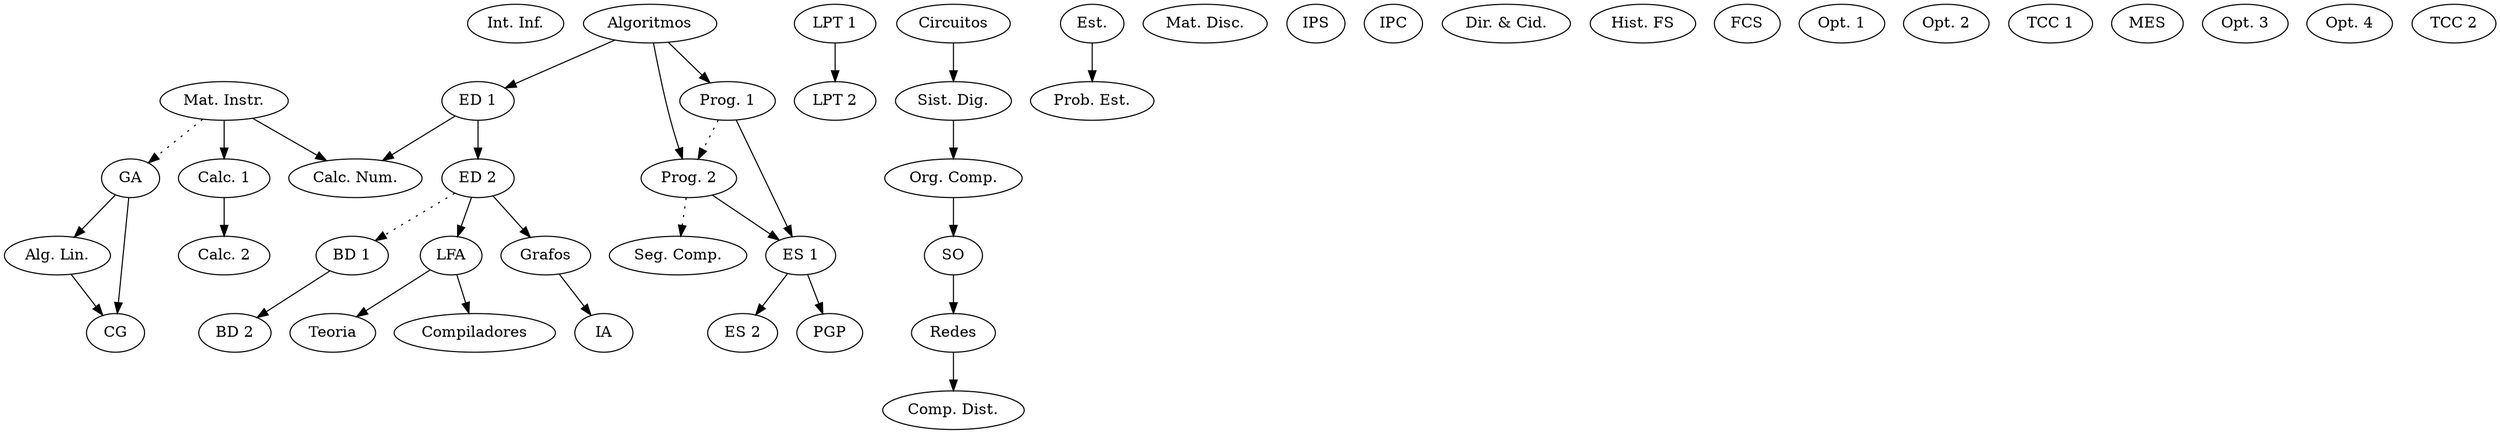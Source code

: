 digraph Pres {

  title="Grafo de pre-requisitos";
  //size="11" ratiol=fill margin="0.3";

   1 [label="Int. Inf."];
   2 [label="Mat. Instr."];
   3 [label="LPT 1"];
   4 [label="Algoritmos"];
   5 [label="Circuitos"];
   6 [label="GA"];
   7 [label="Est."];
   8 [label="LPT 2"];
   9 [label="ED 1"];
  10 [label="Sist. Dig."];
  11 [label="Calc. 1"];
  12 [label="Alg. Lin."];
  13 [label="Mat. Disc."];
  14 [label="ED 2"];
  15 [label="Prog. 1"];
  16 [label="Prob. Est."];
  17 [label="Calc. 2"];
  18 [label="Org. Comp."];
  19 [label="BD 1"];
  20 [label="Prog. 2"];
  21 [label="Calc. Num."];
  22 [label="IPS"];
  23 [label="LFA"];
  24 [label="Grafos"];
  25 [label="BD 2"];
  26 [label="ES 1"];
  27 [label="IPC"];
  28 [label="Teoria"];
  29 [label="Dir. & Cid."];
  30 [label="SO"];
  31 [label="Hist. FS"];
  32 [label="ES 2"];
  33 [label="Redes"];
  34 [label="CG"];
  35 [label="PGP"];
  36 [label="Compiladores"];
  37 [label="FCS"];
  38 [label="IA"];
  39 [label="Opt. 1"];
  40 [label="Opt. 2"];
  41 [label="Comp. Dist."];
  42 [label="TCC 1"];
  43 [label="MES"];
  44 [label="Opt. 3"];
  45 [label="Opt. 4"];
  46 [label="Seg. Comp."];
  47 [label="TCC 2"];

  3 -> 8;
  4 -> 9;
  5 -> 10;
  2 -> 11;
  6 -> 12;
  9 -> 14;
  4 -> 15;
  7 -> 16;
  11 -> 17;
  10 -> 18;
  4 -> 20;
  2 -> 21;
  9 -> 21;
  14 -> 23;
  14 -> 24;
  19 -> 25;
  15 -> 26;
  20 -> 26;
  23 -> 28;
  18 -> 30;
  26 -> 32;
  30 -> 33;
  6 -> 34;
  12 -> 34;
  26 -> 35;
  23 -> 36;
  24 -> 38;
  33 -> 41;


  // Extras

  2 -> 6 [style=dotted];
  14 -> 19 [style=dotted];
  20 -> 46 [style=dotted];
  15 -> 20 [style=dotted];


}
